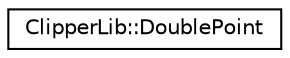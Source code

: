 digraph "Graphical Class Hierarchy"
{
  edge [fontname="Helvetica",fontsize="10",labelfontname="Helvetica",labelfontsize="10"];
  node [fontname="Helvetica",fontsize="10",shape=record];
  rankdir="LR";
  Node1 [label="ClipperLib::DoublePoint",height=0.2,width=0.4,color="black", fillcolor="white", style="filled",URL="$struct_clipper_lib_1_1_double_point.html"];
}
